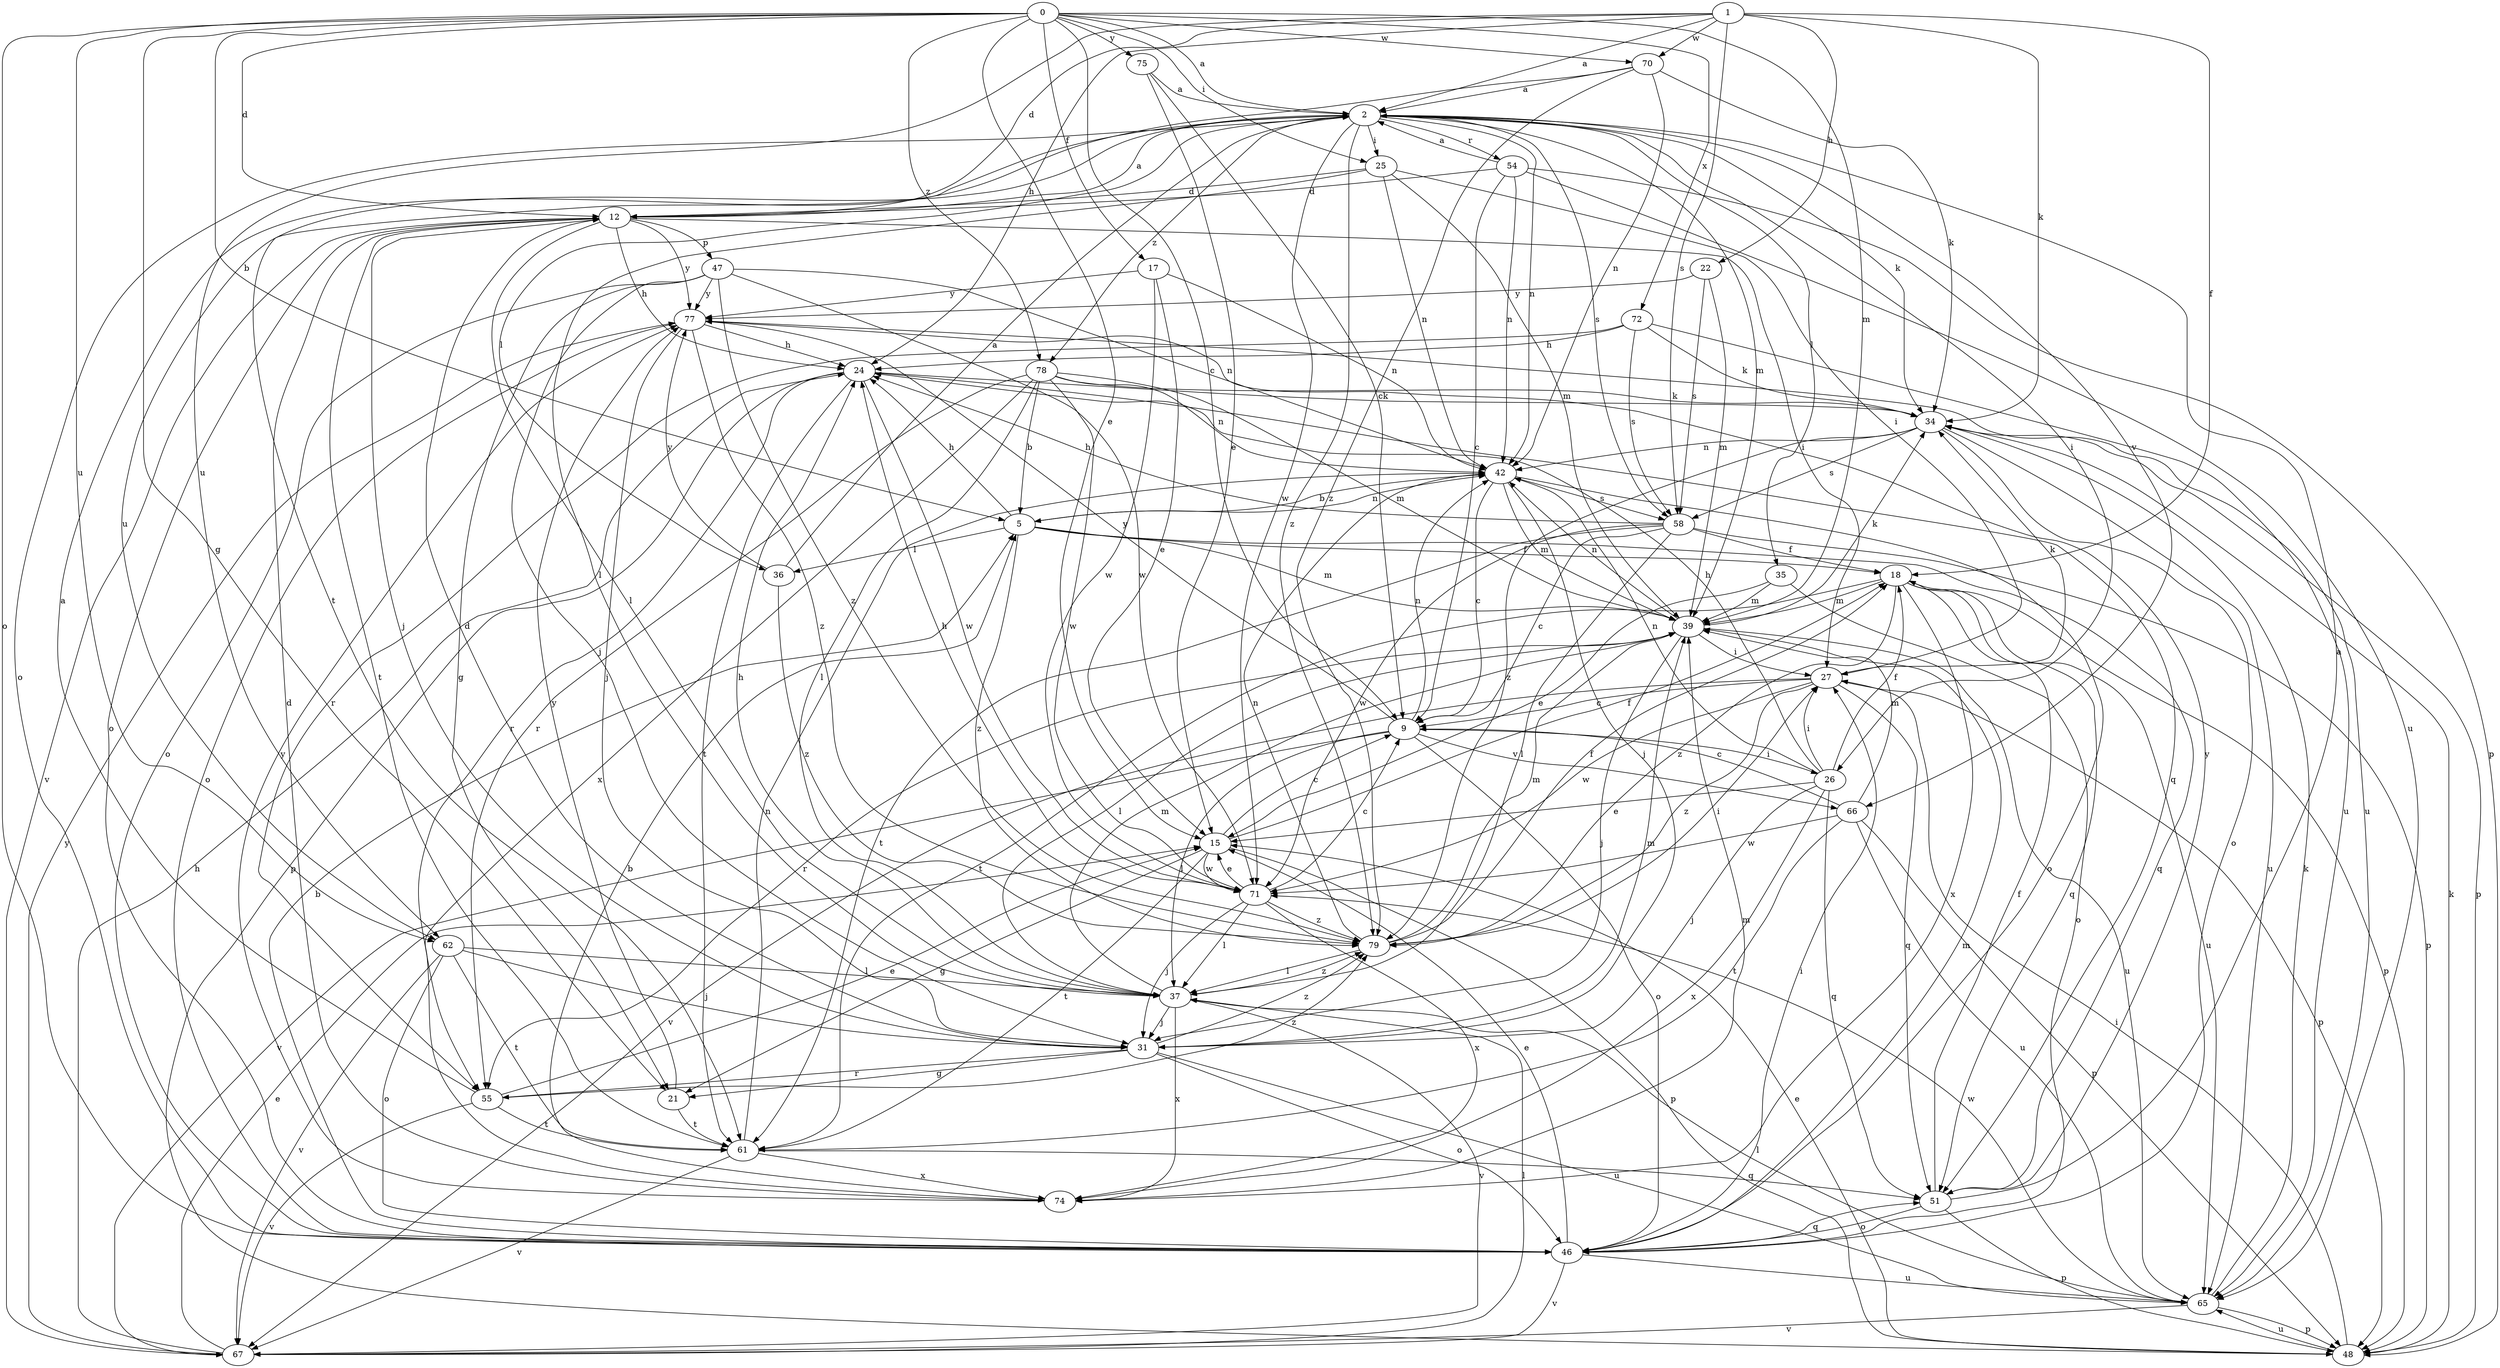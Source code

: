strict digraph  {
0;
1;
2;
5;
9;
12;
15;
17;
18;
21;
22;
24;
25;
26;
27;
31;
34;
35;
36;
37;
39;
42;
46;
47;
48;
51;
54;
55;
58;
61;
62;
65;
66;
67;
70;
71;
72;
74;
75;
77;
78;
79;
0 -> 2  [label=a];
0 -> 5  [label=b];
0 -> 9  [label=c];
0 -> 12  [label=d];
0 -> 15  [label=e];
0 -> 17  [label=f];
0 -> 21  [label=g];
0 -> 25  [label=i];
0 -> 39  [label=m];
0 -> 46  [label=o];
0 -> 62  [label=u];
0 -> 70  [label=w];
0 -> 72  [label=x];
0 -> 75  [label=y];
0 -> 78  [label=z];
1 -> 2  [label=a];
1 -> 12  [label=d];
1 -> 18  [label=f];
1 -> 22  [label=h];
1 -> 24  [label=h];
1 -> 34  [label=k];
1 -> 58  [label=s];
1 -> 62  [label=u];
1 -> 70  [label=w];
2 -> 25  [label=i];
2 -> 26  [label=i];
2 -> 34  [label=k];
2 -> 35  [label=l];
2 -> 36  [label=l];
2 -> 39  [label=m];
2 -> 42  [label=n];
2 -> 46  [label=o];
2 -> 54  [label=r];
2 -> 58  [label=s];
2 -> 62  [label=u];
2 -> 66  [label=v];
2 -> 71  [label=w];
2 -> 78  [label=z];
2 -> 79  [label=z];
5 -> 18  [label=f];
5 -> 24  [label=h];
5 -> 36  [label=l];
5 -> 39  [label=m];
5 -> 42  [label=n];
5 -> 51  [label=q];
5 -> 79  [label=z];
9 -> 26  [label=i];
9 -> 37  [label=l];
9 -> 42  [label=n];
9 -> 46  [label=o];
9 -> 66  [label=v];
9 -> 67  [label=v];
9 -> 77  [label=y];
12 -> 2  [label=a];
12 -> 24  [label=h];
12 -> 27  [label=i];
12 -> 31  [label=j];
12 -> 37  [label=l];
12 -> 46  [label=o];
12 -> 47  [label=p];
12 -> 61  [label=t];
12 -> 67  [label=v];
12 -> 77  [label=y];
15 -> 9  [label=c];
15 -> 18  [label=f];
15 -> 21  [label=g];
15 -> 48  [label=p];
15 -> 61  [label=t];
15 -> 71  [label=w];
17 -> 15  [label=e];
17 -> 42  [label=n];
17 -> 71  [label=w];
17 -> 77  [label=y];
18 -> 39  [label=m];
18 -> 48  [label=p];
18 -> 51  [label=q];
18 -> 61  [label=t];
18 -> 65  [label=u];
18 -> 74  [label=x];
18 -> 79  [label=z];
21 -> 61  [label=t];
21 -> 77  [label=y];
22 -> 39  [label=m];
22 -> 58  [label=s];
22 -> 77  [label=y];
24 -> 34  [label=k];
24 -> 48  [label=p];
24 -> 51  [label=q];
24 -> 55  [label=r];
24 -> 61  [label=t];
24 -> 71  [label=w];
25 -> 12  [label=d];
25 -> 27  [label=i];
25 -> 37  [label=l];
25 -> 39  [label=m];
25 -> 42  [label=n];
26 -> 15  [label=e];
26 -> 18  [label=f];
26 -> 24  [label=h];
26 -> 27  [label=i];
26 -> 31  [label=j];
26 -> 42  [label=n];
26 -> 51  [label=q];
26 -> 74  [label=x];
27 -> 9  [label=c];
27 -> 34  [label=k];
27 -> 48  [label=p];
27 -> 51  [label=q];
27 -> 67  [label=v];
27 -> 71  [label=w];
27 -> 79  [label=z];
31 -> 12  [label=d];
31 -> 21  [label=g];
31 -> 39  [label=m];
31 -> 46  [label=o];
31 -> 55  [label=r];
31 -> 65  [label=u];
31 -> 79  [label=z];
34 -> 42  [label=n];
34 -> 46  [label=o];
34 -> 48  [label=p];
34 -> 58  [label=s];
34 -> 65  [label=u];
34 -> 79  [label=z];
35 -> 15  [label=e];
35 -> 39  [label=m];
35 -> 46  [label=o];
36 -> 2  [label=a];
36 -> 77  [label=y];
36 -> 79  [label=z];
37 -> 24  [label=h];
37 -> 31  [label=j];
37 -> 39  [label=m];
37 -> 67  [label=v];
37 -> 74  [label=x];
37 -> 79  [label=z];
39 -> 27  [label=i];
39 -> 31  [label=j];
39 -> 34  [label=k];
39 -> 37  [label=l];
39 -> 42  [label=n];
39 -> 55  [label=r];
39 -> 65  [label=u];
42 -> 5  [label=b];
42 -> 9  [label=c];
42 -> 31  [label=j];
42 -> 39  [label=m];
42 -> 46  [label=o];
42 -> 58  [label=s];
46 -> 5  [label=b];
46 -> 15  [label=e];
46 -> 27  [label=i];
46 -> 39  [label=m];
46 -> 51  [label=q];
46 -> 65  [label=u];
46 -> 67  [label=v];
47 -> 21  [label=g];
47 -> 31  [label=j];
47 -> 42  [label=n];
47 -> 46  [label=o];
47 -> 71  [label=w];
47 -> 77  [label=y];
47 -> 79  [label=z];
48 -> 15  [label=e];
48 -> 27  [label=i];
48 -> 34  [label=k];
48 -> 65  [label=u];
51 -> 2  [label=a];
51 -> 18  [label=f];
51 -> 46  [label=o];
51 -> 48  [label=p];
51 -> 77  [label=y];
54 -> 2  [label=a];
54 -> 9  [label=c];
54 -> 12  [label=d];
54 -> 42  [label=n];
54 -> 48  [label=p];
54 -> 65  [label=u];
55 -> 2  [label=a];
55 -> 15  [label=e];
55 -> 61  [label=t];
55 -> 67  [label=v];
55 -> 79  [label=z];
58 -> 9  [label=c];
58 -> 18  [label=f];
58 -> 24  [label=h];
58 -> 37  [label=l];
58 -> 48  [label=p];
58 -> 61  [label=t];
58 -> 71  [label=w];
61 -> 42  [label=n];
61 -> 51  [label=q];
61 -> 67  [label=v];
61 -> 74  [label=x];
62 -> 31  [label=j];
62 -> 37  [label=l];
62 -> 46  [label=o];
62 -> 61  [label=t];
62 -> 67  [label=v];
65 -> 34  [label=k];
65 -> 37  [label=l];
65 -> 48  [label=p];
65 -> 67  [label=v];
65 -> 71  [label=w];
66 -> 9  [label=c];
66 -> 39  [label=m];
66 -> 48  [label=p];
66 -> 61  [label=t];
66 -> 65  [label=u];
66 -> 71  [label=w];
67 -> 15  [label=e];
67 -> 24  [label=h];
67 -> 37  [label=l];
67 -> 77  [label=y];
70 -> 2  [label=a];
70 -> 34  [label=k];
70 -> 42  [label=n];
70 -> 61  [label=t];
70 -> 79  [label=z];
71 -> 9  [label=c];
71 -> 15  [label=e];
71 -> 24  [label=h];
71 -> 31  [label=j];
71 -> 37  [label=l];
71 -> 74  [label=x];
71 -> 79  [label=z];
72 -> 24  [label=h];
72 -> 34  [label=k];
72 -> 55  [label=r];
72 -> 58  [label=s];
72 -> 65  [label=u];
74 -> 5  [label=b];
74 -> 12  [label=d];
74 -> 39  [label=m];
74 -> 77  [label=y];
75 -> 2  [label=a];
75 -> 9  [label=c];
75 -> 15  [label=e];
77 -> 24  [label=h];
77 -> 31  [label=j];
77 -> 46  [label=o];
77 -> 65  [label=u];
77 -> 79  [label=z];
78 -> 5  [label=b];
78 -> 34  [label=k];
78 -> 37  [label=l];
78 -> 39  [label=m];
78 -> 42  [label=n];
78 -> 55  [label=r];
78 -> 71  [label=w];
78 -> 74  [label=x];
79 -> 18  [label=f];
79 -> 27  [label=i];
79 -> 37  [label=l];
79 -> 39  [label=m];
79 -> 42  [label=n];
}
